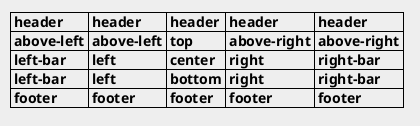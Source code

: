 @startuml

skinparam {
    BackgroundColor #eee
}

title
  | header     | header     | header | header      | header      |
  | above-left | above-left | top    | above-right | above-right |
  | left-bar   | left       | center | right       | right-bar   |
  | left-bar   | left       | bottom | right       | right-bar   |
  | footer     | footer     | footer | footer      | footer      |
end title

@enduml